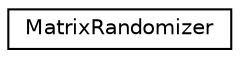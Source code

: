 digraph "Graphical Class Hierarchy"
{
  edge [fontname="Helvetica",fontsize="10",labelfontname="Helvetica",labelfontsize="10"];
  node [fontname="Helvetica",fontsize="10",shape=record];
  rankdir="LR";
  Node0 [label="MatrixRandomizer",height=0.2,width=0.4,color="black", fillcolor="white", style="filled",URL="$classkaldi_1_1nnet1_1_1MatrixRandomizer.html",tooltip="Shuffles rows of a matrix according to the indices in the mask,. "];
}
